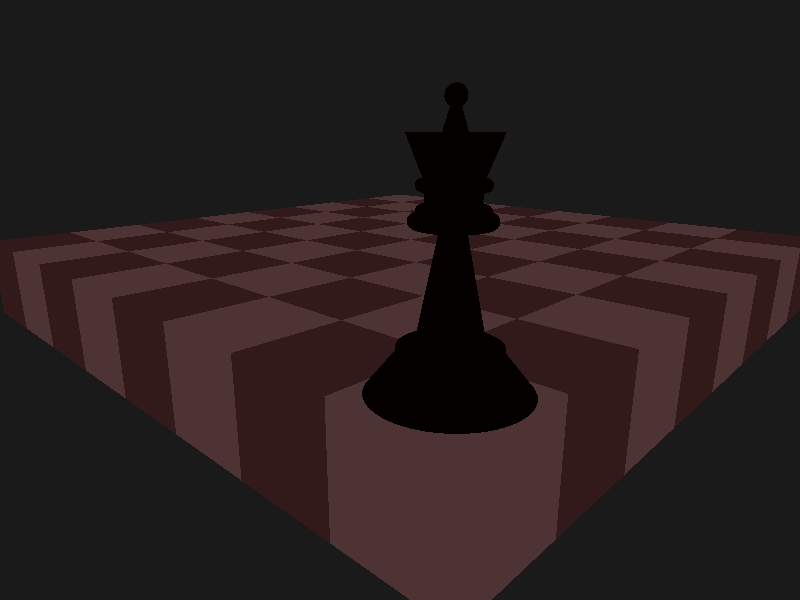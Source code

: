 //September 14, 2015
//Statue Project Final


//Scene Setup:
background {
	rgb <.1,.1,.1>
}

camera {
	location <10,4,10>
	look_at <0,0,.5>
}

//Colors:
#declare TableLightColor = texture {
	pigment{
		rgb <.2,.1,.1>
	}
};

#declare TableDarkColor = texture {
	pigment{
		rgb <.3,.2,.2>
	}
};

//Colors:
#declare PieceColor = texture {
	pigment{
		rgb <.02,0,0>
	}
};

//Table:	
#declare TableSquare = box {
	//Simple box, no color.
	<-1,-1,-1>
	<1,1,1>
};

#declare TwoSquares = union {
	//Two Table Squares, colored and translated
	object {
		TableSquare
		texture {TableLightColor}
		translate <-3,0,0>
	}
	object {
		TableSquare
		texture {TableDarkColor}
		translate <-1,0,0>
	}
};

//For Loop for tablea:
#declare NumSquares = 1;
#declare Index = -2;
#declare Sideoffset = -8; //for edge pieces on left side
#declare Table = union {
	#while (Index <= NumSquares)
			object {
				TwoSquares
				translate <4*Index,0,0>
			}			
			object{
				TwoSquares
				translate<4*Index+2,0,2>
			}
			object{
				TwoSquares
				translate<4*Index,0,4>
			}
			object{
				TwoSquares
				translate<4*Index,0,-4>
			}
			object{
				TwoSquares
				translate<4*Index+2,0,-2>
			}
			object{
				TwoSquares
				translate<4*Index+2,0,6>
			}
			object{
				TwoSquares
				translate<4*Index+2,0,-6>
			}
			object{
				TwoSquares
				translate<4*Index,0,-8>
			}
			object{
				TableSquare
				texture {TableLightColor}
				translate <5,0,Sideoffset>
			}
		#declare Index = Index+1;
		#declare Sideoffset = Sideoffset+4;
	#end
};

#declare DifferenceCube = box {
	//To subtract from the table
	<-1,-1,-10>
	<1,1,9>
	texture {TableLightColor}
};

difference {
	//Subtracting back right edge
	object {
		Table
	}
	object {
		DifferenceCube
		scale<2,2,1>
		translate<-12,0,0>
	}
}

//Chess Piece:

//Shapes in Piece:
#declare TopandBottomCone = cone {
	<0,.75,0>
	1.5
	<0,-.75,0>
	.9
	texture {PieceColor}
};

#declare MiddleCone = cone {
	<0,2,0>
	.4
	<0,-2,0>
	1.2
	texture {PieceColor}
};

#declare FinialCone = cone {
	<0,.5,0>
	.1
	<0,-.5,0>
	.4
	texture {PieceColor}
};

#declare ThinCylinder = cylinder {
	<0,.5,0>
	<0,0,0>
	.9
	texture {PieceColor}
};

#declare ThinTorus = torus{
	1
	.2
	texture{PieceColor}
};

#declare FinialSphere = sphere {
	<0,0,0>
	.35
	texture{PieceColor}
};

//As a whole:
#declare ChessPiece = union {
	//Finial
	object {
		FinialCone
		translate <0,1.25,0>
	}
	object {
		FinialSphere
		translate <0,1.8,0>
	}
	//Top
	object{
		TopandBottomCone
	}
	object {
		ThinTorus
		translate<0,-.8,0>
	}
	object{
		ThinCylinder
		translate<0,-1.5,0>
	}
	//Middle
	object{
		ThinTorus
		translate<0,-1.6,0>
	}
	object{
		ThinTorus
		scale<1.2,1.2,1.2>
		translate<0,-1.9,0>
	}
	object {
		MiddleCone
		translate<0,-4,0>
	}
	//Bottom
	object {
		ThinCylinder
		scale <2,1,2>
		translate <0,-6.5,0>
	}
	object {
		TopandBottomCone
		scale <2,1,2>
		rotate <180,0,0>
		translate <0,-7,0>
	}
	translate<14,10.5,17>
	scale <.35,.35,.35>
};


object {ChessPiece}


#declare KeyLightIntensity = .8;
#declare KeyLight = light_source {
	<0,8,-13>
	rgb<1,1,1> * KeyLightIntensity
	rotate <15,-45,0>
};

#declare RimLight = light_source{
	<0,10,10>
	rgb <1,1,1> * KeyLightIntensity *.5
	spotlight
	radius 10
	falloff 30
	point_at <0,3,0>
	rotate <0,200,0>
	rotate <25,0,0>
};

#declare RimLightShadowFill = light_source { //removed annoying chess piece shadow
	<0,10,10>
	rgb <1,1,1> * KeyLightIntensity *.7
	spotlight
	radius 10
	falloff 30
	point_at <0,3,0>
	rotate <0,200,0>
	rotate <25,0,0>
	projected_through {ChessPiece}
};

#declare FillLight = light_source{
	<0,4,10> //should be on other side
	rgb <.7,1,1> * KeyLightIntensity * .5 //half as strong as key light - tint to scene
	spotlight //most are
	radius 10
	falloff 20
	rotate <0,-25,0>
	shadowless
};

light_source {FillLight}
light_source {RimLight}
light_source {RimLightShadowFill}
light_source {KeyLight}

		










